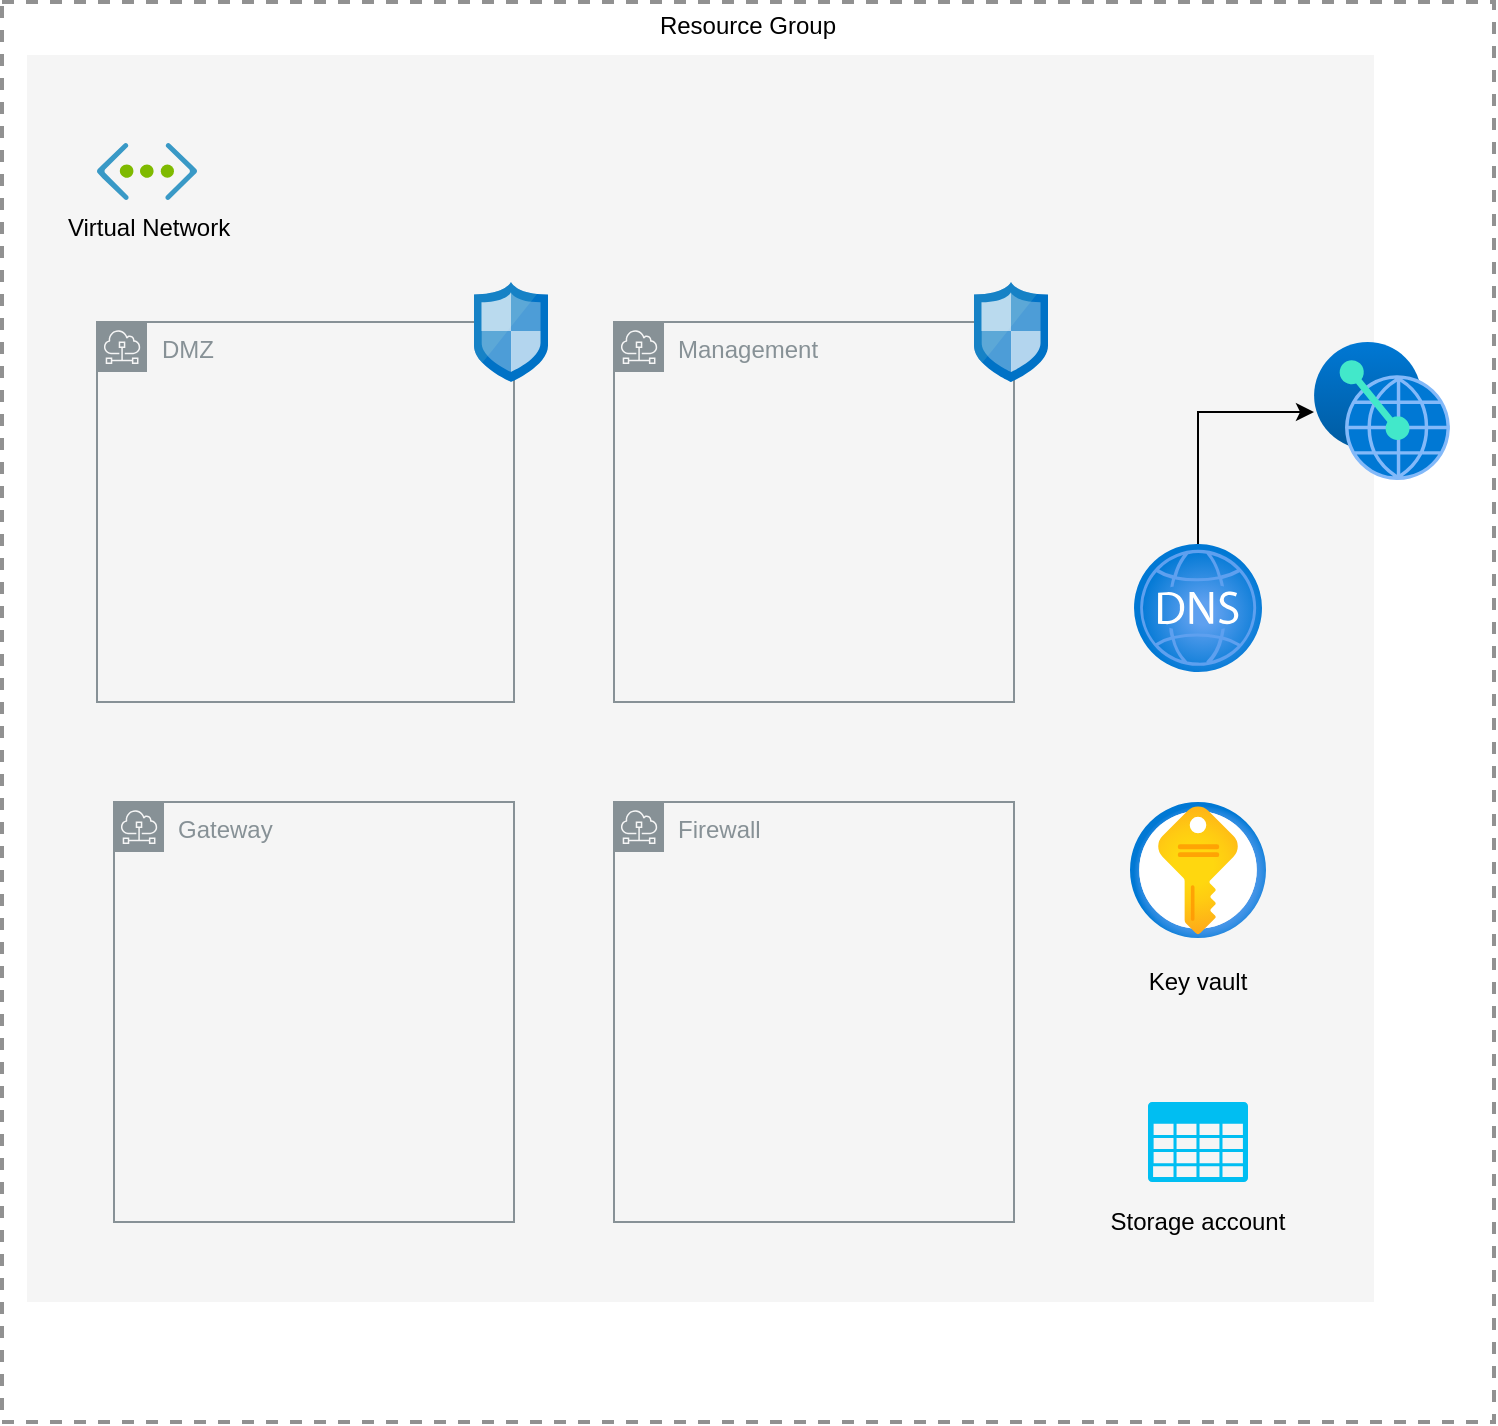 <mxfile version="13.7.9" type="device"><diagram id="WI9T0HZ2pTsCkuznbFz-" name="Page-1"><mxGraphModel dx="1185" dy="685" grid="1" gridSize="10" guides="1" tooltips="1" connect="1" arrows="1" fold="1" page="1" pageScale="1" pageWidth="827" pageHeight="1169" math="0" shadow="0"><root><mxCell id="0"/><mxCell id="1" parent="0"/><mxCell id="gzsfAVJOBGLrVMD4Lwpp-14" value="Resource Group" style="fontStyle=0;verticalAlign=top;align=center;spacingTop=-2;fillColor=none;rounded=0;whiteSpace=wrap;html=1;strokeColor=#919191;strokeWidth=2;dashed=1;container=1;collapsible=0;expand=0;recursiveResize=0;" vertex="1" parent="1"><mxGeometry x="414" y="250" width="746" height="710" as="geometry"/></mxCell><mxCell id="yIlqXNv4PA9Dnh1hxRCn-52" value="" style="rounded=0;whiteSpace=wrap;html=1;fillColor=#f5f5f5;strokeColor=none;fontColor=#333333;" parent="1" vertex="1"><mxGeometry x="426.5" y="276.5" width="673.5" height="623.5" as="geometry"/></mxCell><mxCell id="yIlqXNv4PA9Dnh1hxRCn-24" value="Virtual Network" style="aspect=fixed;html=1;perimeter=none;align=center;shadow=0;dashed=0;image;fontSize=12;image=img/lib/mscae/Virtual_Network.svg;labelBackgroundColor=none;" parent="1" vertex="1"><mxGeometry x="461.5" y="320.5" width="50" height="28.5" as="geometry"/></mxCell><mxCell id="gzsfAVJOBGLrVMD4Lwpp-1" value="Management" style="outlineConnect=0;gradientColor=none;html=1;whiteSpace=wrap;fontSize=12;fontStyle=0;shape=mxgraph.aws4.group;grIcon=mxgraph.aws4.group_subnet;strokeColor=#879196;fillColor=none;verticalAlign=top;align=left;spacingLeft=30;fontColor=#879196;dashed=0;" vertex="1" parent="1"><mxGeometry x="720" y="410" width="200" height="190" as="geometry"/></mxCell><mxCell id="gzsfAVJOBGLrVMD4Lwpp-2" value="DMZ" style="outlineConnect=0;gradientColor=none;html=1;whiteSpace=wrap;fontSize=12;fontStyle=0;shape=mxgraph.aws4.group;grIcon=mxgraph.aws4.group_subnet;strokeColor=#879196;fillColor=none;verticalAlign=top;align=left;spacingLeft=30;fontColor=#879196;dashed=0;" vertex="1" parent="1"><mxGeometry x="461.5" y="410" width="208.5" height="190" as="geometry"/></mxCell><mxCell id="gzsfAVJOBGLrVMD4Lwpp-3" value="Gateway" style="outlineConnect=0;gradientColor=none;html=1;whiteSpace=wrap;fontSize=12;fontStyle=0;shape=mxgraph.aws4.group;grIcon=mxgraph.aws4.group_subnet;strokeColor=#879196;fillColor=none;verticalAlign=top;align=left;spacingLeft=30;fontColor=#879196;dashed=0;" vertex="1" parent="1"><mxGeometry x="470" y="650" width="200" height="210" as="geometry"/></mxCell><mxCell id="gzsfAVJOBGLrVMD4Lwpp-4" value="Firewall" style="outlineConnect=0;gradientColor=none;html=1;whiteSpace=wrap;fontSize=12;fontStyle=0;shape=mxgraph.aws4.group;grIcon=mxgraph.aws4.group_subnet;strokeColor=#879196;fillColor=none;verticalAlign=top;align=left;spacingLeft=30;fontColor=#879196;dashed=0;" vertex="1" parent="1"><mxGeometry x="720" y="650" width="200" height="210" as="geometry"/></mxCell><mxCell id="gzsfAVJOBGLrVMD4Lwpp-6" value="" style="aspect=fixed;html=1;points=[];align=center;image;fontSize=12;image=img/lib/mscae/Network_Security_Groups_Classic.svg;" vertex="1" parent="1"><mxGeometry x="900" y="390" width="37" height="50" as="geometry"/></mxCell><mxCell id="gzsfAVJOBGLrVMD4Lwpp-7" value="" style="aspect=fixed;html=1;points=[];align=center;image;fontSize=12;image=img/lib/mscae/Network_Security_Groups_Classic.svg;" vertex="1" parent="1"><mxGeometry x="650" y="390" width="37" height="50" as="geometry"/></mxCell><mxCell id="gzsfAVJOBGLrVMD4Lwpp-11" style="edgeStyle=orthogonalEdgeStyle;rounded=0;orthogonalLoop=1;jettySize=auto;html=1;" edge="1" parent="1" source="gzsfAVJOBGLrVMD4Lwpp-8" target="gzsfAVJOBGLrVMD4Lwpp-9"><mxGeometry relative="1" as="geometry"><Array as="points"><mxPoint x="1012" y="455"/></Array></mxGeometry></mxCell><mxCell id="gzsfAVJOBGLrVMD4Lwpp-8" value="" style="aspect=fixed;html=1;points=[];align=center;image;fontSize=12;image=img/lib/azure2/networking/DNS_Zones.svg;" vertex="1" parent="1"><mxGeometry x="980" y="521" width="64" height="64" as="geometry"/></mxCell><mxCell id="gzsfAVJOBGLrVMD4Lwpp-9" value="" style="aspect=fixed;html=1;points=[];align=center;image;fontSize=12;image=img/lib/azure2/other/Peering_Service.svg;" vertex="1" parent="1"><mxGeometry x="1070" y="420" width="68" height="69" as="geometry"/></mxCell><mxCell id="gzsfAVJOBGLrVMD4Lwpp-12" value="" style="aspect=fixed;html=1;points=[];align=center;image;fontSize=12;image=img/lib/azure2/security/Key_Vaults.svg;" vertex="1" parent="1"><mxGeometry x="978" y="650" width="68" height="68" as="geometry"/></mxCell><mxCell id="gzsfAVJOBGLrVMD4Lwpp-13" value="" style="verticalLabelPosition=bottom;html=1;verticalAlign=top;align=center;strokeColor=none;fillColor=#00BEF2;shape=mxgraph.azure.storage;pointerEvents=1;" vertex="1" parent="1"><mxGeometry x="987" y="800" width="50" height="40" as="geometry"/></mxCell><mxCell id="gzsfAVJOBGLrVMD4Lwpp-15" value="Key vault" style="text;html=1;strokeColor=none;fillColor=none;align=center;verticalAlign=middle;whiteSpace=wrap;rounded=0;" vertex="1" parent="1"><mxGeometry x="978" y="730" width="68" height="20" as="geometry"/></mxCell><mxCell id="gzsfAVJOBGLrVMD4Lwpp-16" value="Storage account" style="text;html=1;strokeColor=none;fillColor=none;align=center;verticalAlign=middle;whiteSpace=wrap;rounded=0;" vertex="1" parent="1"><mxGeometry x="962" y="850" width="100" height="20" as="geometry"/></mxCell></root></mxGraphModel></diagram></mxfile>